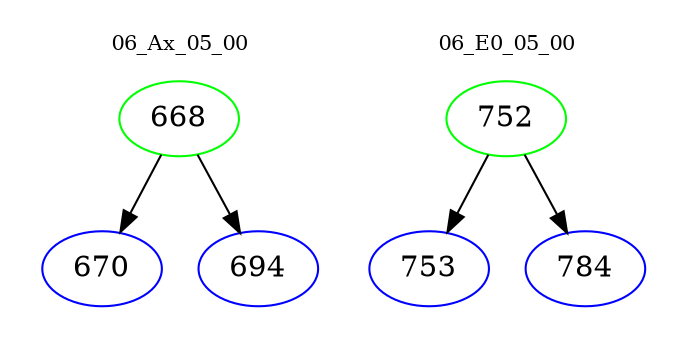 digraph{
subgraph cluster_0 {
color = white
label = "06_Ax_05_00";
fontsize=10;
T0_668 [label="668", color="green"]
T0_668 -> T0_670 [color="black"]
T0_670 [label="670", color="blue"]
T0_668 -> T0_694 [color="black"]
T0_694 [label="694", color="blue"]
}
subgraph cluster_1 {
color = white
label = "06_E0_05_00";
fontsize=10;
T1_752 [label="752", color="green"]
T1_752 -> T1_753 [color="black"]
T1_753 [label="753", color="blue"]
T1_752 -> T1_784 [color="black"]
T1_784 [label="784", color="blue"]
}
}
